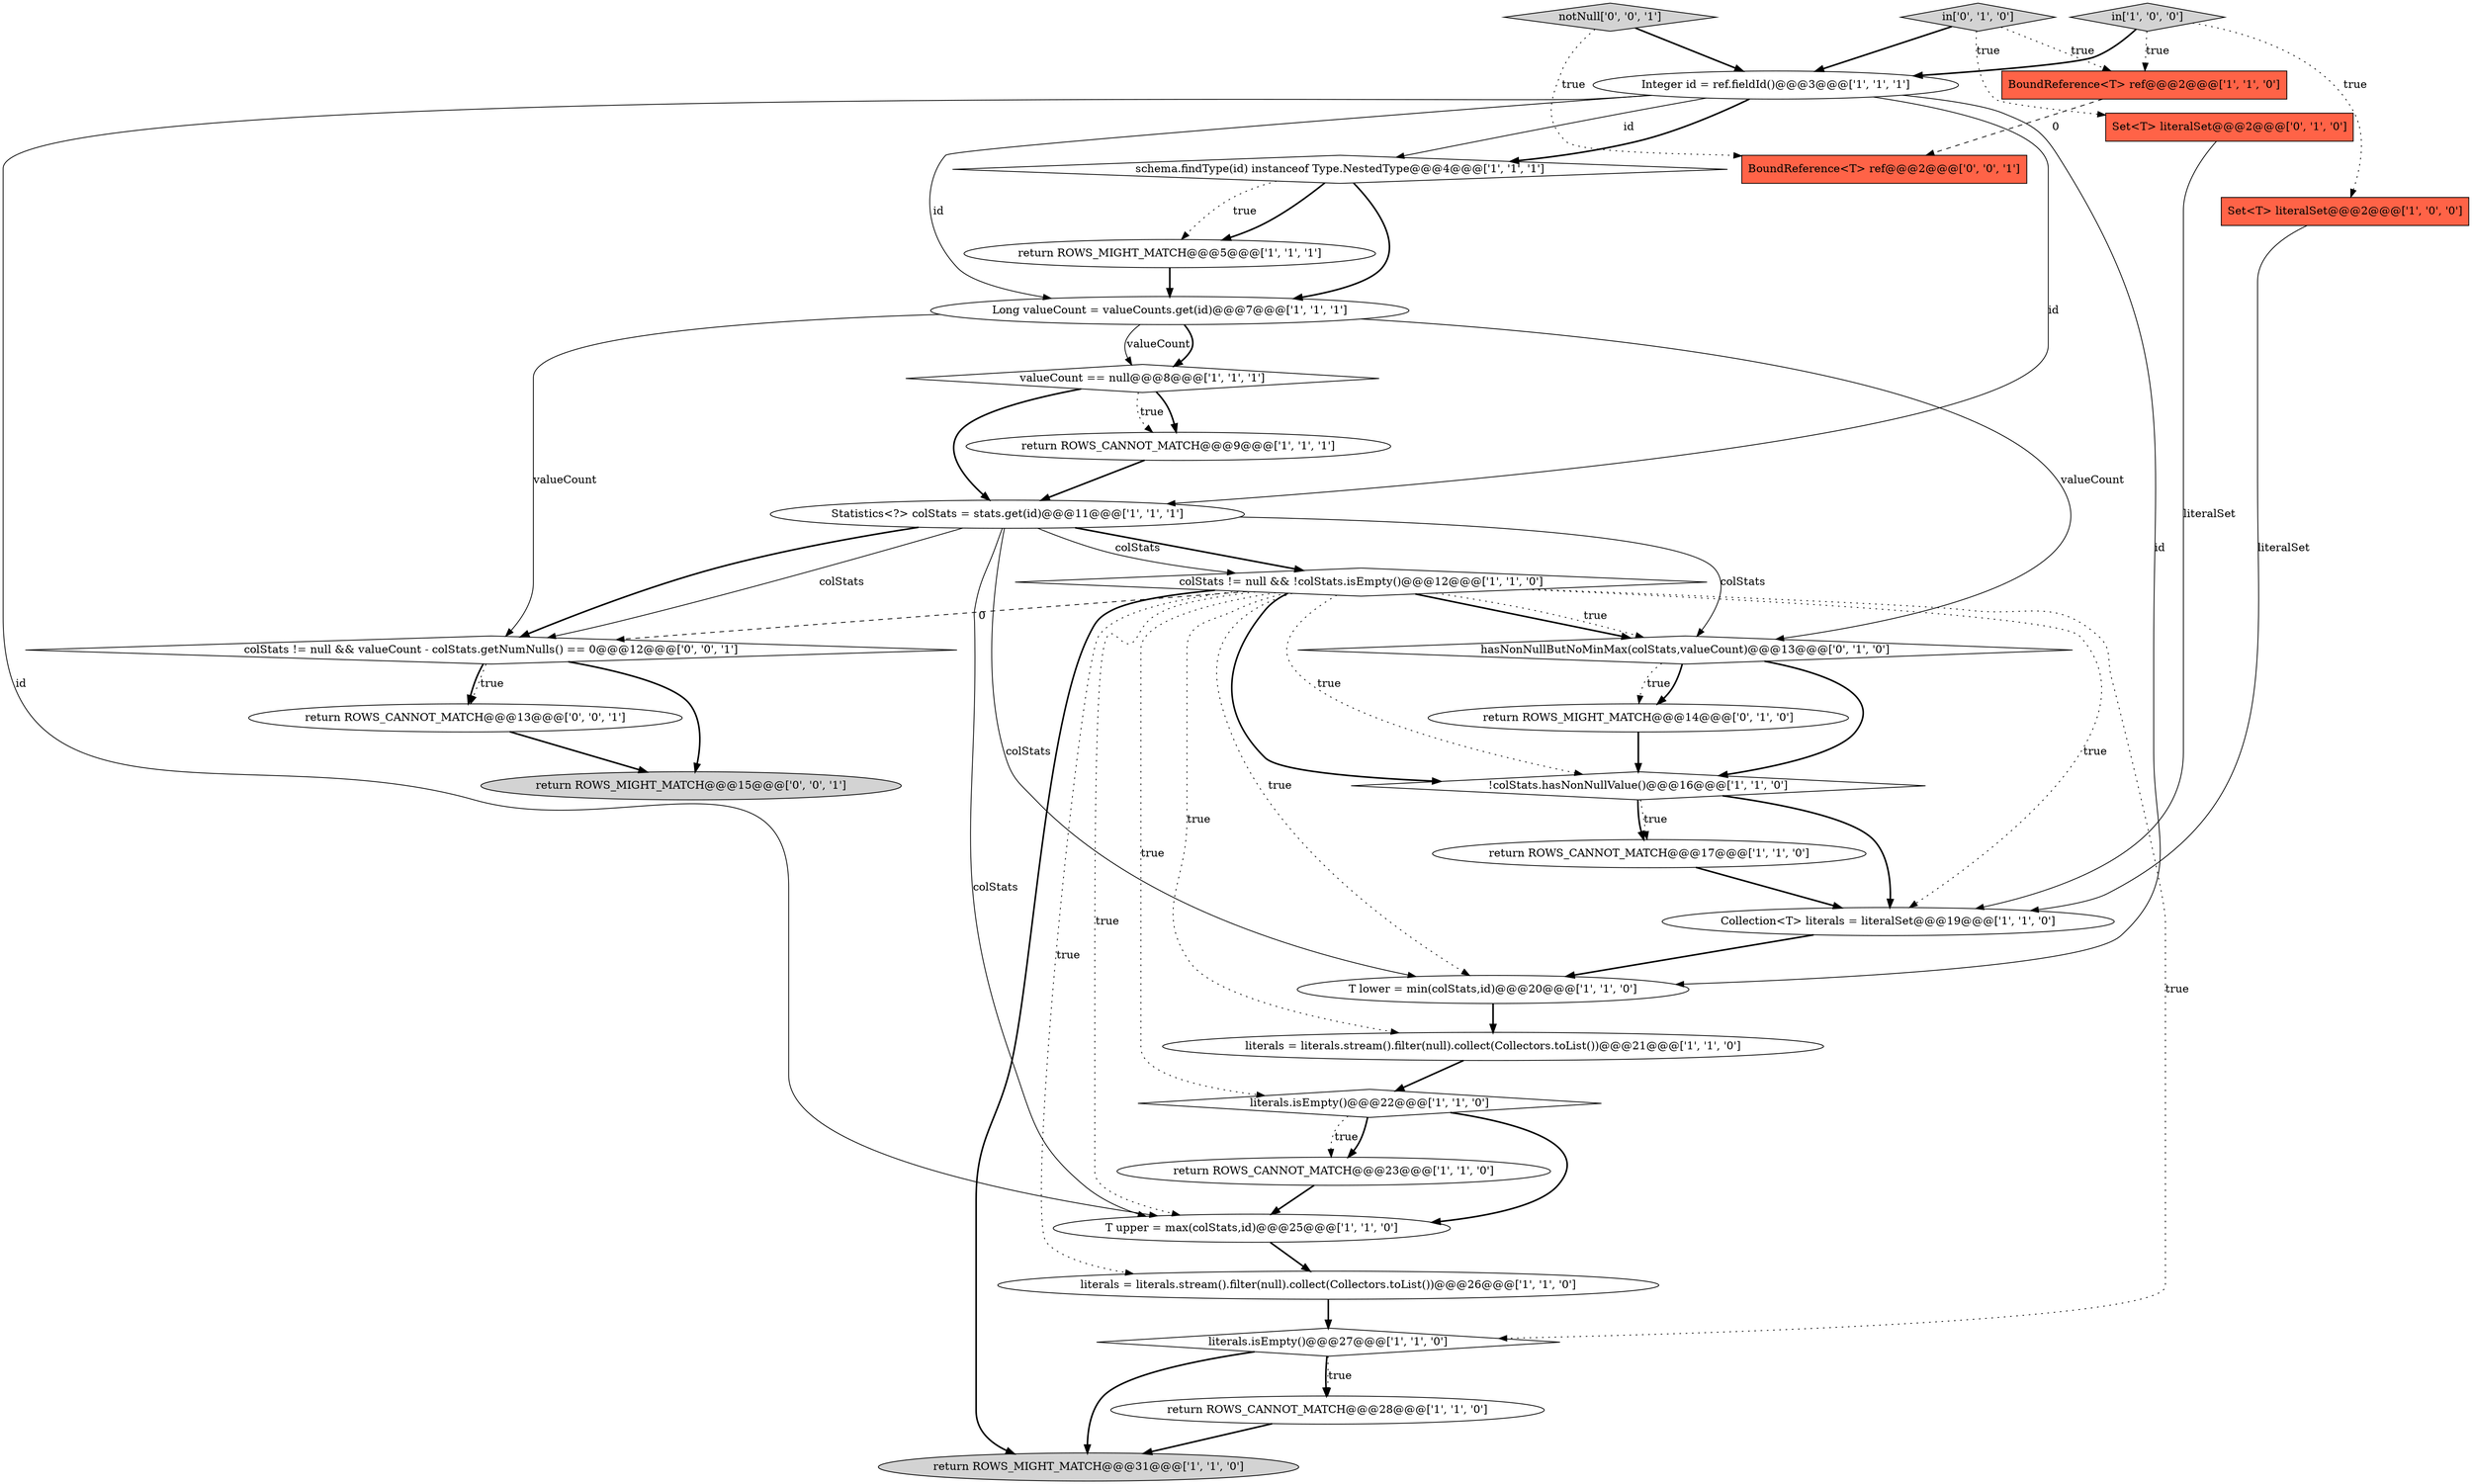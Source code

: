 digraph {
12 [style = filled, label = "return ROWS_CANNOT_MATCH@@@9@@@['1', '1', '1']", fillcolor = white, shape = ellipse image = "AAA0AAABBB1BBB"];
19 [style = filled, label = "literals.isEmpty()@@@22@@@['1', '1', '0']", fillcolor = white, shape = diamond image = "AAA0AAABBB1BBB"];
26 [style = filled, label = "return ROWS_MIGHT_MATCH@@@14@@@['0', '1', '0']", fillcolor = white, shape = ellipse image = "AAA1AAABBB2BBB"];
14 [style = filled, label = "T upper = max(colStats,id)@@@25@@@['1', '1', '0']", fillcolor = white, shape = ellipse image = "AAA0AAABBB1BBB"];
20 [style = filled, label = "literals = literals.stream().filter(null).collect(Collectors.toList())@@@21@@@['1', '1', '0']", fillcolor = white, shape = ellipse image = "AAA0AAABBB1BBB"];
27 [style = filled, label = "return ROWS_MIGHT_MATCH@@@15@@@['0', '0', '1']", fillcolor = lightgray, shape = ellipse image = "AAA0AAABBB3BBB"];
13 [style = filled, label = "Statistics<?> colStats = stats.get(id)@@@11@@@['1', '1', '1']", fillcolor = white, shape = ellipse image = "AAA0AAABBB1BBB"];
4 [style = filled, label = "Collection<T> literals = literalSet@@@19@@@['1', '1', '0']", fillcolor = white, shape = ellipse image = "AAA0AAABBB1BBB"];
2 [style = filled, label = "literals.isEmpty()@@@27@@@['1', '1', '0']", fillcolor = white, shape = diamond image = "AAA0AAABBB1BBB"];
24 [style = filled, label = "hasNonNullButNoMinMax(colStats,valueCount)@@@13@@@['0', '1', '0']", fillcolor = white, shape = diamond image = "AAA1AAABBB2BBB"];
21 [style = filled, label = "return ROWS_CANNOT_MATCH@@@28@@@['1', '1', '0']", fillcolor = white, shape = ellipse image = "AAA0AAABBB1BBB"];
8 [style = filled, label = "return ROWS_CANNOT_MATCH@@@17@@@['1', '1', '0']", fillcolor = white, shape = ellipse image = "AAA0AAABBB1BBB"];
17 [style = filled, label = "in['1', '0', '0']", fillcolor = lightgray, shape = diamond image = "AAA0AAABBB1BBB"];
6 [style = filled, label = "BoundReference<T> ref@@@2@@@['1', '1', '0']", fillcolor = tomato, shape = box image = "AAA0AAABBB1BBB"];
1 [style = filled, label = "valueCount == null@@@8@@@['1', '1', '1']", fillcolor = white, shape = diamond image = "AAA0AAABBB1BBB"];
30 [style = filled, label = "return ROWS_CANNOT_MATCH@@@13@@@['0', '0', '1']", fillcolor = white, shape = ellipse image = "AAA0AAABBB3BBB"];
9 [style = filled, label = "!colStats.hasNonNullValue()@@@16@@@['1', '1', '0']", fillcolor = white, shape = diamond image = "AAA0AAABBB1BBB"];
0 [style = filled, label = "return ROWS_CANNOT_MATCH@@@23@@@['1', '1', '0']", fillcolor = white, shape = ellipse image = "AAA0AAABBB1BBB"];
15 [style = filled, label = "colStats != null && !colStats.isEmpty()@@@12@@@['1', '1', '0']", fillcolor = white, shape = diamond image = "AAA0AAABBB1BBB"];
28 [style = filled, label = "notNull['0', '0', '1']", fillcolor = lightgray, shape = diamond image = "AAA0AAABBB3BBB"];
31 [style = filled, label = "BoundReference<T> ref@@@2@@@['0', '0', '1']", fillcolor = tomato, shape = box image = "AAA0AAABBB3BBB"];
18 [style = filled, label = "schema.findType(id) instanceof Type.NestedType@@@4@@@['1', '1', '1']", fillcolor = white, shape = diamond image = "AAA0AAABBB1BBB"];
7 [style = filled, label = "Integer id = ref.fieldId()@@@3@@@['1', '1', '1']", fillcolor = white, shape = ellipse image = "AAA0AAABBB1BBB"];
16 [style = filled, label = "literals = literals.stream().filter(null).collect(Collectors.toList())@@@26@@@['1', '1', '0']", fillcolor = white, shape = ellipse image = "AAA0AAABBB1BBB"];
23 [style = filled, label = "in['0', '1', '0']", fillcolor = lightgray, shape = diamond image = "AAA0AAABBB2BBB"];
10 [style = filled, label = "return ROWS_MIGHT_MATCH@@@31@@@['1', '1', '0']", fillcolor = lightgray, shape = ellipse image = "AAA0AAABBB1BBB"];
11 [style = filled, label = "T lower = min(colStats,id)@@@20@@@['1', '1', '0']", fillcolor = white, shape = ellipse image = "AAA0AAABBB1BBB"];
5 [style = filled, label = "Long valueCount = valueCounts.get(id)@@@7@@@['1', '1', '1']", fillcolor = white, shape = ellipse image = "AAA0AAABBB1BBB"];
3 [style = filled, label = "Set<T> literalSet@@@2@@@['1', '0', '0']", fillcolor = tomato, shape = box image = "AAA0AAABBB1BBB"];
25 [style = filled, label = "Set<T> literalSet@@@2@@@['0', '1', '0']", fillcolor = tomato, shape = box image = "AAA0AAABBB2BBB"];
29 [style = filled, label = "colStats != null && valueCount - colStats.getNumNulls() == 0@@@12@@@['0', '0', '1']", fillcolor = white, shape = diamond image = "AAA0AAABBB3BBB"];
22 [style = filled, label = "return ROWS_MIGHT_MATCH@@@5@@@['1', '1', '1']", fillcolor = white, shape = ellipse image = "AAA0AAABBB1BBB"];
29->30 [style = bold, label=""];
5->1 [style = solid, label="valueCount"];
28->7 [style = bold, label=""];
15->19 [style = dotted, label="true"];
19->0 [style = dotted, label="true"];
23->6 [style = dotted, label="true"];
6->31 [style = dashed, label="0"];
3->4 [style = solid, label="literalSet"];
22->5 [style = bold, label=""];
13->15 [style = bold, label=""];
25->4 [style = solid, label="literalSet"];
29->27 [style = bold, label=""];
7->14 [style = solid, label="id"];
11->20 [style = bold, label=""];
15->9 [style = bold, label=""];
9->8 [style = dotted, label="true"];
14->16 [style = bold, label=""];
9->4 [style = bold, label=""];
8->4 [style = bold, label=""];
13->29 [style = solid, label="colStats"];
28->31 [style = dotted, label="true"];
24->26 [style = dotted, label="true"];
18->22 [style = bold, label=""];
13->24 [style = solid, label="colStats"];
1->12 [style = bold, label=""];
7->18 [style = bold, label=""];
5->29 [style = solid, label="valueCount"];
5->1 [style = bold, label=""];
4->11 [style = bold, label=""];
18->5 [style = bold, label=""];
15->11 [style = dotted, label="true"];
19->0 [style = bold, label=""];
2->10 [style = bold, label=""];
15->24 [style = bold, label=""];
26->9 [style = bold, label=""];
7->11 [style = solid, label="id"];
21->10 [style = bold, label=""];
15->4 [style = dotted, label="true"];
2->21 [style = dotted, label="true"];
12->13 [style = bold, label=""];
20->19 [style = bold, label=""];
16->2 [style = bold, label=""];
30->27 [style = bold, label=""];
7->18 [style = solid, label="id"];
13->14 [style = solid, label="colStats"];
13->11 [style = solid, label="colStats"];
15->2 [style = dotted, label="true"];
15->20 [style = dotted, label="true"];
5->24 [style = solid, label="valueCount"];
29->30 [style = dotted, label="true"];
1->12 [style = dotted, label="true"];
13->29 [style = bold, label=""];
23->25 [style = dotted, label="true"];
15->29 [style = dashed, label="0"];
23->7 [style = bold, label=""];
17->6 [style = dotted, label="true"];
24->9 [style = bold, label=""];
15->16 [style = dotted, label="true"];
7->13 [style = solid, label="id"];
15->9 [style = dotted, label="true"];
19->14 [style = bold, label=""];
7->5 [style = solid, label="id"];
9->8 [style = bold, label=""];
17->7 [style = bold, label=""];
15->14 [style = dotted, label="true"];
0->14 [style = bold, label=""];
17->3 [style = dotted, label="true"];
13->15 [style = solid, label="colStats"];
24->26 [style = bold, label=""];
15->10 [style = bold, label=""];
18->22 [style = dotted, label="true"];
15->24 [style = dotted, label="true"];
2->21 [style = bold, label=""];
1->13 [style = bold, label=""];
}
